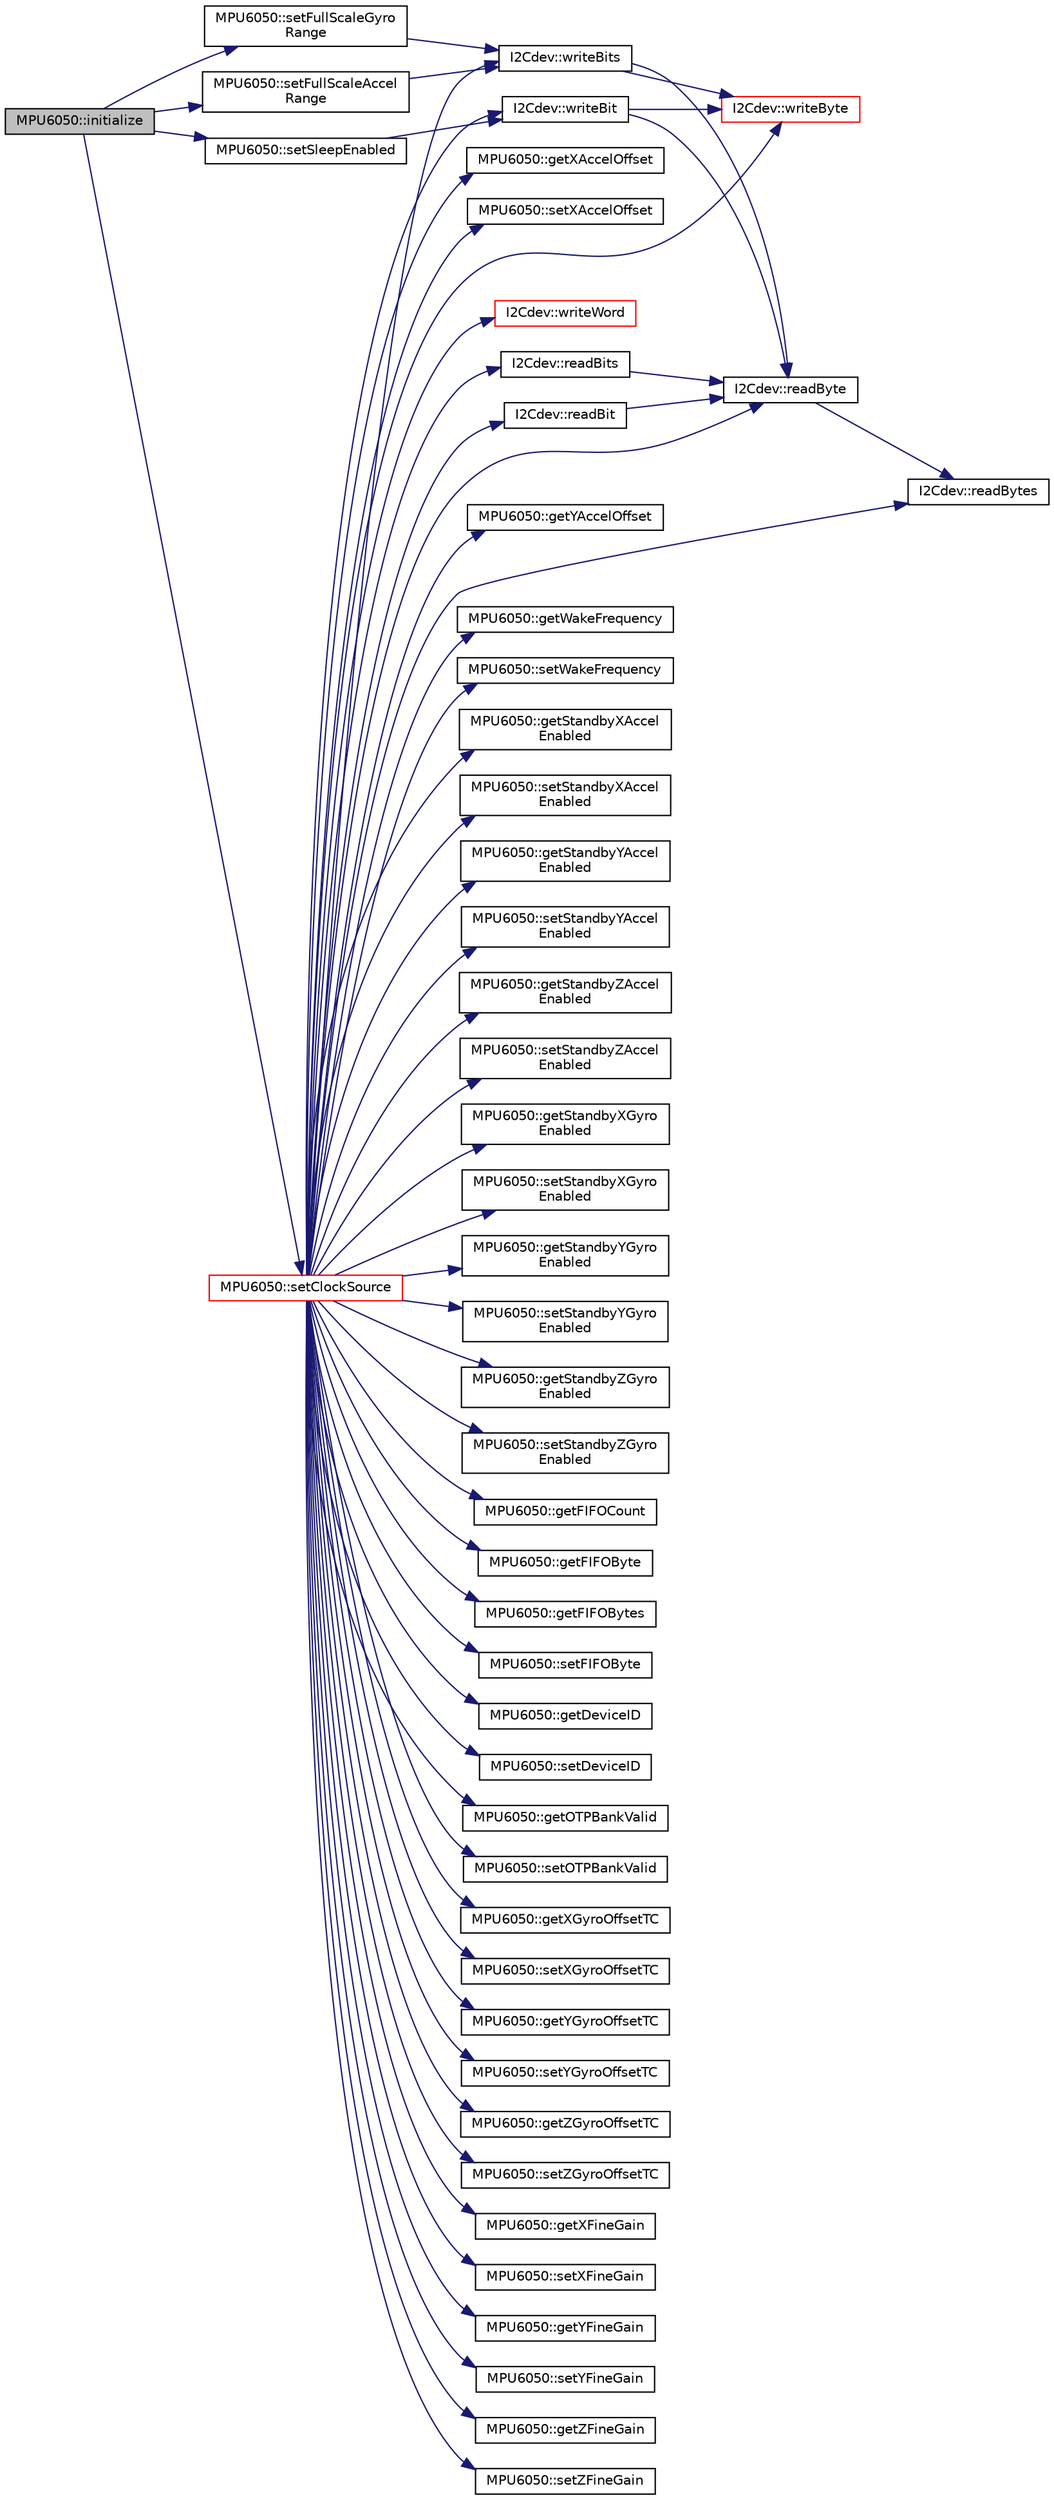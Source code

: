 digraph "MPU6050::initialize"
{
  edge [fontname="Helvetica",fontsize="10",labelfontname="Helvetica",labelfontsize="10"];
  node [fontname="Helvetica",fontsize="10",shape=record];
  rankdir="LR";
  Node639 [label="MPU6050::initialize",height=0.2,width=0.4,color="black", fillcolor="grey75", style="filled", fontcolor="black"];
  Node639 -> Node640 [color="midnightblue",fontsize="10",style="solid",fontname="Helvetica"];
  Node640 [label="MPU6050::setClockSource",height=0.2,width=0.4,color="red", fillcolor="white", style="filled",URL="$class_m_p_u6050.html#a4c1cd147d038e024bdeaa053c4d77734",tooltip="Set clock source setting. "];
  Node640 -> Node641 [color="midnightblue",fontsize="10",style="solid",fontname="Helvetica"];
  Node641 [label="I2Cdev::writeBits",height=0.2,width=0.4,color="black", fillcolor="white", style="filled",URL="$class_i2_cdev.html#a913371251b6a41520c080115650e1b59",tooltip="Write multiple bits in an 8-bit device register. "];
  Node641 -> Node642 [color="midnightblue",fontsize="10",style="solid",fontname="Helvetica"];
  Node642 [label="I2Cdev::readByte",height=0.2,width=0.4,color="black", fillcolor="white", style="filled",URL="$class_i2_cdev.html#aef1db446b45660c6631fc780278ac366",tooltip="Read single byte from an 8-bit device register. "];
  Node642 -> Node643 [color="midnightblue",fontsize="10",style="solid",fontname="Helvetica"];
  Node643 [label="I2Cdev::readBytes",height=0.2,width=0.4,color="black", fillcolor="white", style="filled",URL="$class_i2_cdev.html#ae1eed9468ce4653e080bfd8481d2ac88",tooltip="Read multiple bytes from an 8-bit device register. "];
  Node641 -> Node644 [color="midnightblue",fontsize="10",style="solid",fontname="Helvetica"];
  Node644 [label="I2Cdev::writeByte",height=0.2,width=0.4,color="red", fillcolor="white", style="filled",URL="$class_i2_cdev.html#aeb297637ef985cd562da465ba61b7042",tooltip="Write single byte to an 8-bit device register. "];
  Node640 -> Node646 [color="midnightblue",fontsize="10",style="solid",fontname="Helvetica"];
  Node646 [label="MPU6050::getWakeFrequency",height=0.2,width=0.4,color="black", fillcolor="white", style="filled",URL="$class_m_p_u6050.html#a249a905ae4572a462414f2d94236258a"];
  Node640 -> Node647 [color="midnightblue",fontsize="10",style="solid",fontname="Helvetica"];
  Node647 [label="I2Cdev::readBits",height=0.2,width=0.4,color="black", fillcolor="white", style="filled",URL="$class_i2_cdev.html#ab507de3d1a8f9e1528038ed2b2301d31",tooltip="Read multiple bits from an 8-bit device register. "];
  Node647 -> Node642 [color="midnightblue",fontsize="10",style="solid",fontname="Helvetica"];
  Node640 -> Node648 [color="midnightblue",fontsize="10",style="solid",fontname="Helvetica"];
  Node648 [label="MPU6050::setWakeFrequency",height=0.2,width=0.4,color="black", fillcolor="white", style="filled",URL="$class_m_p_u6050.html#a62495e89f4787e6b18f0f795cef2b7cd"];
  Node640 -> Node649 [color="midnightblue",fontsize="10",style="solid",fontname="Helvetica"];
  Node649 [label="MPU6050::getStandbyXAccel\lEnabled",height=0.2,width=0.4,color="black", fillcolor="white", style="filled",URL="$class_m_p_u6050.html#a99261a04739fdb7a9a1c5b67ce3e710e"];
  Node640 -> Node650 [color="midnightblue",fontsize="10",style="solid",fontname="Helvetica"];
  Node650 [label="I2Cdev::readBit",height=0.2,width=0.4,color="black", fillcolor="white", style="filled",URL="$class_i2_cdev.html#a9f104431c59658432e8b2f02c3e1acd6",tooltip="Read a single bit from an 8-bit device register. "];
  Node650 -> Node642 [color="midnightblue",fontsize="10",style="solid",fontname="Helvetica"];
  Node640 -> Node651 [color="midnightblue",fontsize="10",style="solid",fontname="Helvetica"];
  Node651 [label="MPU6050::setStandbyXAccel\lEnabled",height=0.2,width=0.4,color="black", fillcolor="white", style="filled",URL="$class_m_p_u6050.html#af4df87fd2e87f41d06706cfd5bbc2a2c"];
  Node640 -> Node652 [color="midnightblue",fontsize="10",style="solid",fontname="Helvetica"];
  Node652 [label="I2Cdev::writeBit",height=0.2,width=0.4,color="black", fillcolor="white", style="filled",URL="$class_i2_cdev.html#aa68890af87de5471d32e583ebbd91acb",tooltip="write a single bit in an 8-bit device register. "];
  Node652 -> Node642 [color="midnightblue",fontsize="10",style="solid",fontname="Helvetica"];
  Node652 -> Node644 [color="midnightblue",fontsize="10",style="solid",fontname="Helvetica"];
  Node640 -> Node653 [color="midnightblue",fontsize="10",style="solid",fontname="Helvetica"];
  Node653 [label="MPU6050::getStandbyYAccel\lEnabled",height=0.2,width=0.4,color="black", fillcolor="white", style="filled",URL="$class_m_p_u6050.html#a104f2ec438d745f8fdeec202bae09b48"];
  Node640 -> Node654 [color="midnightblue",fontsize="10",style="solid",fontname="Helvetica"];
  Node654 [label="MPU6050::setStandbyYAccel\lEnabled",height=0.2,width=0.4,color="black", fillcolor="white", style="filled",URL="$class_m_p_u6050.html#a7ce7d3299479eb66518acf0697132835"];
  Node640 -> Node655 [color="midnightblue",fontsize="10",style="solid",fontname="Helvetica"];
  Node655 [label="MPU6050::getStandbyZAccel\lEnabled",height=0.2,width=0.4,color="black", fillcolor="white", style="filled",URL="$class_m_p_u6050.html#adae85612e047c4c7f0c3b7110fc92956"];
  Node640 -> Node656 [color="midnightblue",fontsize="10",style="solid",fontname="Helvetica"];
  Node656 [label="MPU6050::setStandbyZAccel\lEnabled",height=0.2,width=0.4,color="black", fillcolor="white", style="filled",URL="$class_m_p_u6050.html#ac5fd917549d2ed0f12b8a17167271199"];
  Node640 -> Node657 [color="midnightblue",fontsize="10",style="solid",fontname="Helvetica"];
  Node657 [label="MPU6050::getStandbyXGyro\lEnabled",height=0.2,width=0.4,color="black", fillcolor="white", style="filled",URL="$class_m_p_u6050.html#acb5fde4167aa54fbbe84706d577a48a6"];
  Node640 -> Node658 [color="midnightblue",fontsize="10",style="solid",fontname="Helvetica"];
  Node658 [label="MPU6050::setStandbyXGyro\lEnabled",height=0.2,width=0.4,color="black", fillcolor="white", style="filled",URL="$class_m_p_u6050.html#ac1c6d8f623a9ca00a4ddc50f6615b977"];
  Node640 -> Node659 [color="midnightblue",fontsize="10",style="solid",fontname="Helvetica"];
  Node659 [label="MPU6050::getStandbyYGyro\lEnabled",height=0.2,width=0.4,color="black", fillcolor="white", style="filled",URL="$class_m_p_u6050.html#aaad2985f8d22aec123f1e1dabcdd427a"];
  Node640 -> Node660 [color="midnightblue",fontsize="10",style="solid",fontname="Helvetica"];
  Node660 [label="MPU6050::setStandbyYGyro\lEnabled",height=0.2,width=0.4,color="black", fillcolor="white", style="filled",URL="$class_m_p_u6050.html#ab0973d64b7132188539b07991f7ea1f0"];
  Node640 -> Node661 [color="midnightblue",fontsize="10",style="solid",fontname="Helvetica"];
  Node661 [label="MPU6050::getStandbyZGyro\lEnabled",height=0.2,width=0.4,color="black", fillcolor="white", style="filled",URL="$class_m_p_u6050.html#a20f7804db1a980a3c425ae44c33d420b"];
  Node640 -> Node662 [color="midnightblue",fontsize="10",style="solid",fontname="Helvetica"];
  Node662 [label="MPU6050::setStandbyZGyro\lEnabled",height=0.2,width=0.4,color="black", fillcolor="white", style="filled",URL="$class_m_p_u6050.html#ada7c8a873fe157703dcdc08e25b48e32"];
  Node640 -> Node663 [color="midnightblue",fontsize="10",style="solid",fontname="Helvetica"];
  Node663 [label="MPU6050::getFIFOCount",height=0.2,width=0.4,color="black", fillcolor="white", style="filled",URL="$class_m_p_u6050.html#ad96c7a75a39327ebaae01386bcbc58dd"];
  Node640 -> Node643 [color="midnightblue",fontsize="10",style="solid",fontname="Helvetica"];
  Node640 -> Node664 [color="midnightblue",fontsize="10",style="solid",fontname="Helvetica"];
  Node664 [label="MPU6050::getFIFOByte",height=0.2,width=0.4,color="black", fillcolor="white", style="filled",URL="$class_m_p_u6050.html#a7733011d30d5b64564f6b5422d8639ae"];
  Node640 -> Node642 [color="midnightblue",fontsize="10",style="solid",fontname="Helvetica"];
  Node640 -> Node665 [color="midnightblue",fontsize="10",style="solid",fontname="Helvetica"];
  Node665 [label="MPU6050::getFIFOBytes",height=0.2,width=0.4,color="black", fillcolor="white", style="filled",URL="$class_m_p_u6050.html#aba36dcb767b5cd8965053987aaa08a6a"];
  Node640 -> Node666 [color="midnightblue",fontsize="10",style="solid",fontname="Helvetica"];
  Node666 [label="MPU6050::setFIFOByte",height=0.2,width=0.4,color="black", fillcolor="white", style="filled",URL="$class_m_p_u6050.html#a66da5bc38aa82404117d1ef5306c951a"];
  Node640 -> Node644 [color="midnightblue",fontsize="10",style="solid",fontname="Helvetica"];
  Node640 -> Node667 [color="midnightblue",fontsize="10",style="solid",fontname="Helvetica"];
  Node667 [label="MPU6050::getDeviceID",height=0.2,width=0.4,color="black", fillcolor="white", style="filled",URL="$class_m_p_u6050.html#a35ae3c8894b3258e642043886801e031"];
  Node640 -> Node668 [color="midnightblue",fontsize="10",style="solid",fontname="Helvetica"];
  Node668 [label="MPU6050::setDeviceID",height=0.2,width=0.4,color="black", fillcolor="white", style="filled",URL="$class_m_p_u6050.html#aaefb4b3d93cf4b78d56cd63b10ea0e97"];
  Node640 -> Node669 [color="midnightblue",fontsize="10",style="solid",fontname="Helvetica"];
  Node669 [label="MPU6050::getOTPBankValid",height=0.2,width=0.4,color="black", fillcolor="white", style="filled",URL="$class_m_p_u6050.html#a6eb099e3dc96eb4d113cf81804256e8c"];
  Node640 -> Node670 [color="midnightblue",fontsize="10",style="solid",fontname="Helvetica"];
  Node670 [label="MPU6050::setOTPBankValid",height=0.2,width=0.4,color="black", fillcolor="white", style="filled",URL="$class_m_p_u6050.html#a074024a7818b2998b3f1c99064bea3a0"];
  Node640 -> Node671 [color="midnightblue",fontsize="10",style="solid",fontname="Helvetica"];
  Node671 [label="MPU6050::getXGyroOffsetTC",height=0.2,width=0.4,color="black", fillcolor="white", style="filled",URL="$class_m_p_u6050.html#afb6b0de954cc89e161e5ac389102af0c"];
  Node640 -> Node672 [color="midnightblue",fontsize="10",style="solid",fontname="Helvetica"];
  Node672 [label="MPU6050::setXGyroOffsetTC",height=0.2,width=0.4,color="black", fillcolor="white", style="filled",URL="$class_m_p_u6050.html#a571bb0b54080a1def63fb4166b7f7f59"];
  Node640 -> Node673 [color="midnightblue",fontsize="10",style="solid",fontname="Helvetica"];
  Node673 [label="MPU6050::getYGyroOffsetTC",height=0.2,width=0.4,color="black", fillcolor="white", style="filled",URL="$class_m_p_u6050.html#aeec244d6f9d33f45260ff459fabb9622"];
  Node640 -> Node674 [color="midnightblue",fontsize="10",style="solid",fontname="Helvetica"];
  Node674 [label="MPU6050::setYGyroOffsetTC",height=0.2,width=0.4,color="black", fillcolor="white", style="filled",URL="$class_m_p_u6050.html#a5a671929be9a7d6ff5e433aa0eaa0c90"];
  Node640 -> Node675 [color="midnightblue",fontsize="10",style="solid",fontname="Helvetica"];
  Node675 [label="MPU6050::getZGyroOffsetTC",height=0.2,width=0.4,color="black", fillcolor="white", style="filled",URL="$class_m_p_u6050.html#afb9254a04feb7909cb808e94fa4fc44c"];
  Node640 -> Node676 [color="midnightblue",fontsize="10",style="solid",fontname="Helvetica"];
  Node676 [label="MPU6050::setZGyroOffsetTC",height=0.2,width=0.4,color="black", fillcolor="white", style="filled",URL="$class_m_p_u6050.html#a1d9fc7f1058c4ab9a8a586e3fc30d12d"];
  Node640 -> Node677 [color="midnightblue",fontsize="10",style="solid",fontname="Helvetica"];
  Node677 [label="MPU6050::getXFineGain",height=0.2,width=0.4,color="black", fillcolor="white", style="filled",URL="$class_m_p_u6050.html#a9c9332a5050be54fa47f321be01d524b"];
  Node640 -> Node678 [color="midnightblue",fontsize="10",style="solid",fontname="Helvetica"];
  Node678 [label="MPU6050::setXFineGain",height=0.2,width=0.4,color="black", fillcolor="white", style="filled",URL="$class_m_p_u6050.html#a73d4473d134cf5f7c516ff38faa2b4a8"];
  Node640 -> Node679 [color="midnightblue",fontsize="10",style="solid",fontname="Helvetica"];
  Node679 [label="MPU6050::getYFineGain",height=0.2,width=0.4,color="black", fillcolor="white", style="filled",URL="$class_m_p_u6050.html#ad471fd5499dd2fbf730c066a8893420d"];
  Node640 -> Node680 [color="midnightblue",fontsize="10",style="solid",fontname="Helvetica"];
  Node680 [label="MPU6050::setYFineGain",height=0.2,width=0.4,color="black", fillcolor="white", style="filled",URL="$class_m_p_u6050.html#a7f97e86dcfa1d491d8f809112c6fb40b"];
  Node640 -> Node681 [color="midnightblue",fontsize="10",style="solid",fontname="Helvetica"];
  Node681 [label="MPU6050::getZFineGain",height=0.2,width=0.4,color="black", fillcolor="white", style="filled",URL="$class_m_p_u6050.html#a13c980e62e6e7774299fea1c827b6e7a"];
  Node640 -> Node682 [color="midnightblue",fontsize="10",style="solid",fontname="Helvetica"];
  Node682 [label="MPU6050::setZFineGain",height=0.2,width=0.4,color="black", fillcolor="white", style="filled",URL="$class_m_p_u6050.html#a98107dec68994cfc8c8cb1d0d78d2b6b"];
  Node640 -> Node683 [color="midnightblue",fontsize="10",style="solid",fontname="Helvetica"];
  Node683 [label="MPU6050::getXAccelOffset",height=0.2,width=0.4,color="black", fillcolor="white", style="filled",URL="$class_m_p_u6050.html#afdfe715ced419d117c2c47007d631f9e"];
  Node640 -> Node684 [color="midnightblue",fontsize="10",style="solid",fontname="Helvetica"];
  Node684 [label="MPU6050::setXAccelOffset",height=0.2,width=0.4,color="black", fillcolor="white", style="filled",URL="$class_m_p_u6050.html#a447144e025f55b1dc96d7c209c5defd6"];
  Node640 -> Node685 [color="midnightblue",fontsize="10",style="solid",fontname="Helvetica"];
  Node685 [label="I2Cdev::writeWord",height=0.2,width=0.4,color="red", fillcolor="white", style="filled",URL="$class_i2_cdev.html#acbe68a802d6a177301736e60bedd1def",tooltip="Write single word to a 16-bit device register. "];
  Node640 -> Node686 [color="midnightblue",fontsize="10",style="solid",fontname="Helvetica"];
  Node686 [label="MPU6050::getYAccelOffset",height=0.2,width=0.4,color="black", fillcolor="white", style="filled",URL="$class_m_p_u6050.html#a7753d3c3f5d9e341f1ed0712079a0d12"];
  Node639 -> Node724 [color="midnightblue",fontsize="10",style="solid",fontname="Helvetica"];
  Node724 [label="MPU6050::setFullScaleGyro\lRange",height=0.2,width=0.4,color="black", fillcolor="white", style="filled",URL="$class_m_p_u6050.html#a72afc0b6f221c9336f635b5637c62dae",tooltip="Set full-scale gyroscope range. "];
  Node724 -> Node641 [color="midnightblue",fontsize="10",style="solid",fontname="Helvetica"];
  Node639 -> Node725 [color="midnightblue",fontsize="10",style="solid",fontname="Helvetica"];
  Node725 [label="MPU6050::setFullScaleAccel\lRange",height=0.2,width=0.4,color="black", fillcolor="white", style="filled",URL="$class_m_p_u6050.html#a64eb78e8e359c541beaf8664db3421d1",tooltip="Set full-scale accelerometer range. "];
  Node725 -> Node641 [color="midnightblue",fontsize="10",style="solid",fontname="Helvetica"];
  Node639 -> Node726 [color="midnightblue",fontsize="10",style="solid",fontname="Helvetica"];
  Node726 [label="MPU6050::setSleepEnabled",height=0.2,width=0.4,color="black", fillcolor="white", style="filled",URL="$class_m_p_u6050.html#a15ec5f8e7daf235f507c1d8b96af051a",tooltip="Set sleep mode status. "];
  Node726 -> Node652 [color="midnightblue",fontsize="10",style="solid",fontname="Helvetica"];
}
